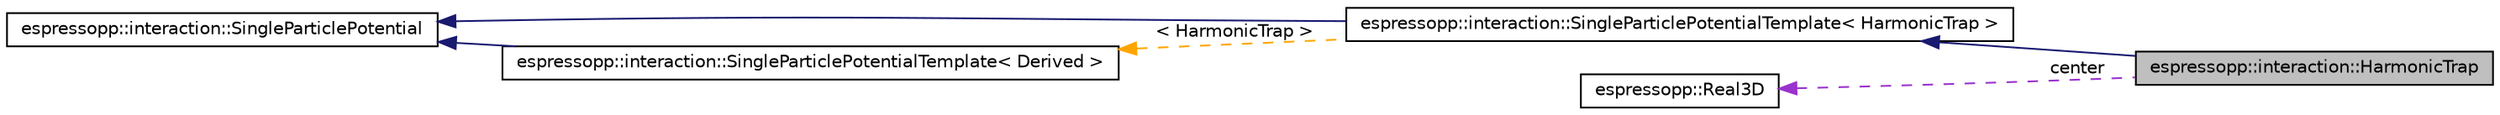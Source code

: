 digraph G
{
  edge [fontname="Helvetica",fontsize="10",labelfontname="Helvetica",labelfontsize="10"];
  node [fontname="Helvetica",fontsize="10",shape=record];
  rankdir="LR";
  Node1 [label="espressopp::interaction::HarmonicTrap",height=0.2,width=0.4,color="black", fillcolor="grey75", style="filled" fontcolor="black"];
  Node2 -> Node1 [dir="back",color="midnightblue",fontsize="10",style="solid",fontname="Helvetica"];
  Node2 [label="espressopp::interaction::SingleParticlePotentialTemplate\< HarmonicTrap \>",height=0.2,width=0.4,color="black", fillcolor="white", style="filled",URL="$classespressopp_1_1interaction_1_1SingleParticlePotentialTemplate.html"];
  Node3 -> Node2 [dir="back",color="midnightblue",fontsize="10",style="solid",fontname="Helvetica"];
  Node3 [label="espressopp::interaction::SingleParticlePotential",height=0.2,width=0.4,color="black", fillcolor="white", style="filled",URL="$classespressopp_1_1interaction_1_1SingleParticlePotential.html",tooltip="This class is used to define single-particle interactions, typically used for external forces on the ..."];
  Node4 -> Node2 [dir="back",color="orange",fontsize="10",style="dashed",label=" \< HarmonicTrap \>" ,fontname="Helvetica"];
  Node4 [label="espressopp::interaction::SingleParticlePotentialTemplate\< Derived \>",height=0.2,width=0.4,color="black", fillcolor="white", style="filled",URL="$classespressopp_1_1interaction_1_1SingleParticlePotentialTemplate.html",tooltip="Provides a template for the simple implementation of a position-dependent potential."];
  Node3 -> Node4 [dir="back",color="midnightblue",fontsize="10",style="solid",fontname="Helvetica"];
  Node5 -> Node1 [dir="back",color="darkorchid3",fontsize="10",style="dashed",label=" center" ,fontname="Helvetica"];
  Node5 [label="espressopp::Real3D",height=0.2,width=0.4,color="black", fillcolor="white", style="filled",URL="$classespressopp_1_1Real3D.html"];
}
